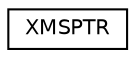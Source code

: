 digraph "Graphical Class Hierarchy"
{
  edge [fontname="Helvetica",fontsize="10",labelfontname="Helvetica",labelfontsize="10"];
  node [fontname="Helvetica",fontsize="10",shape=record];
  rankdir="LR";
  Node1 [label="XMSPTR",height=0.2,width=0.4,color="black", fillcolor="white", style="filled",URL="$union_x_m_s_p_t_r.html"];
}

